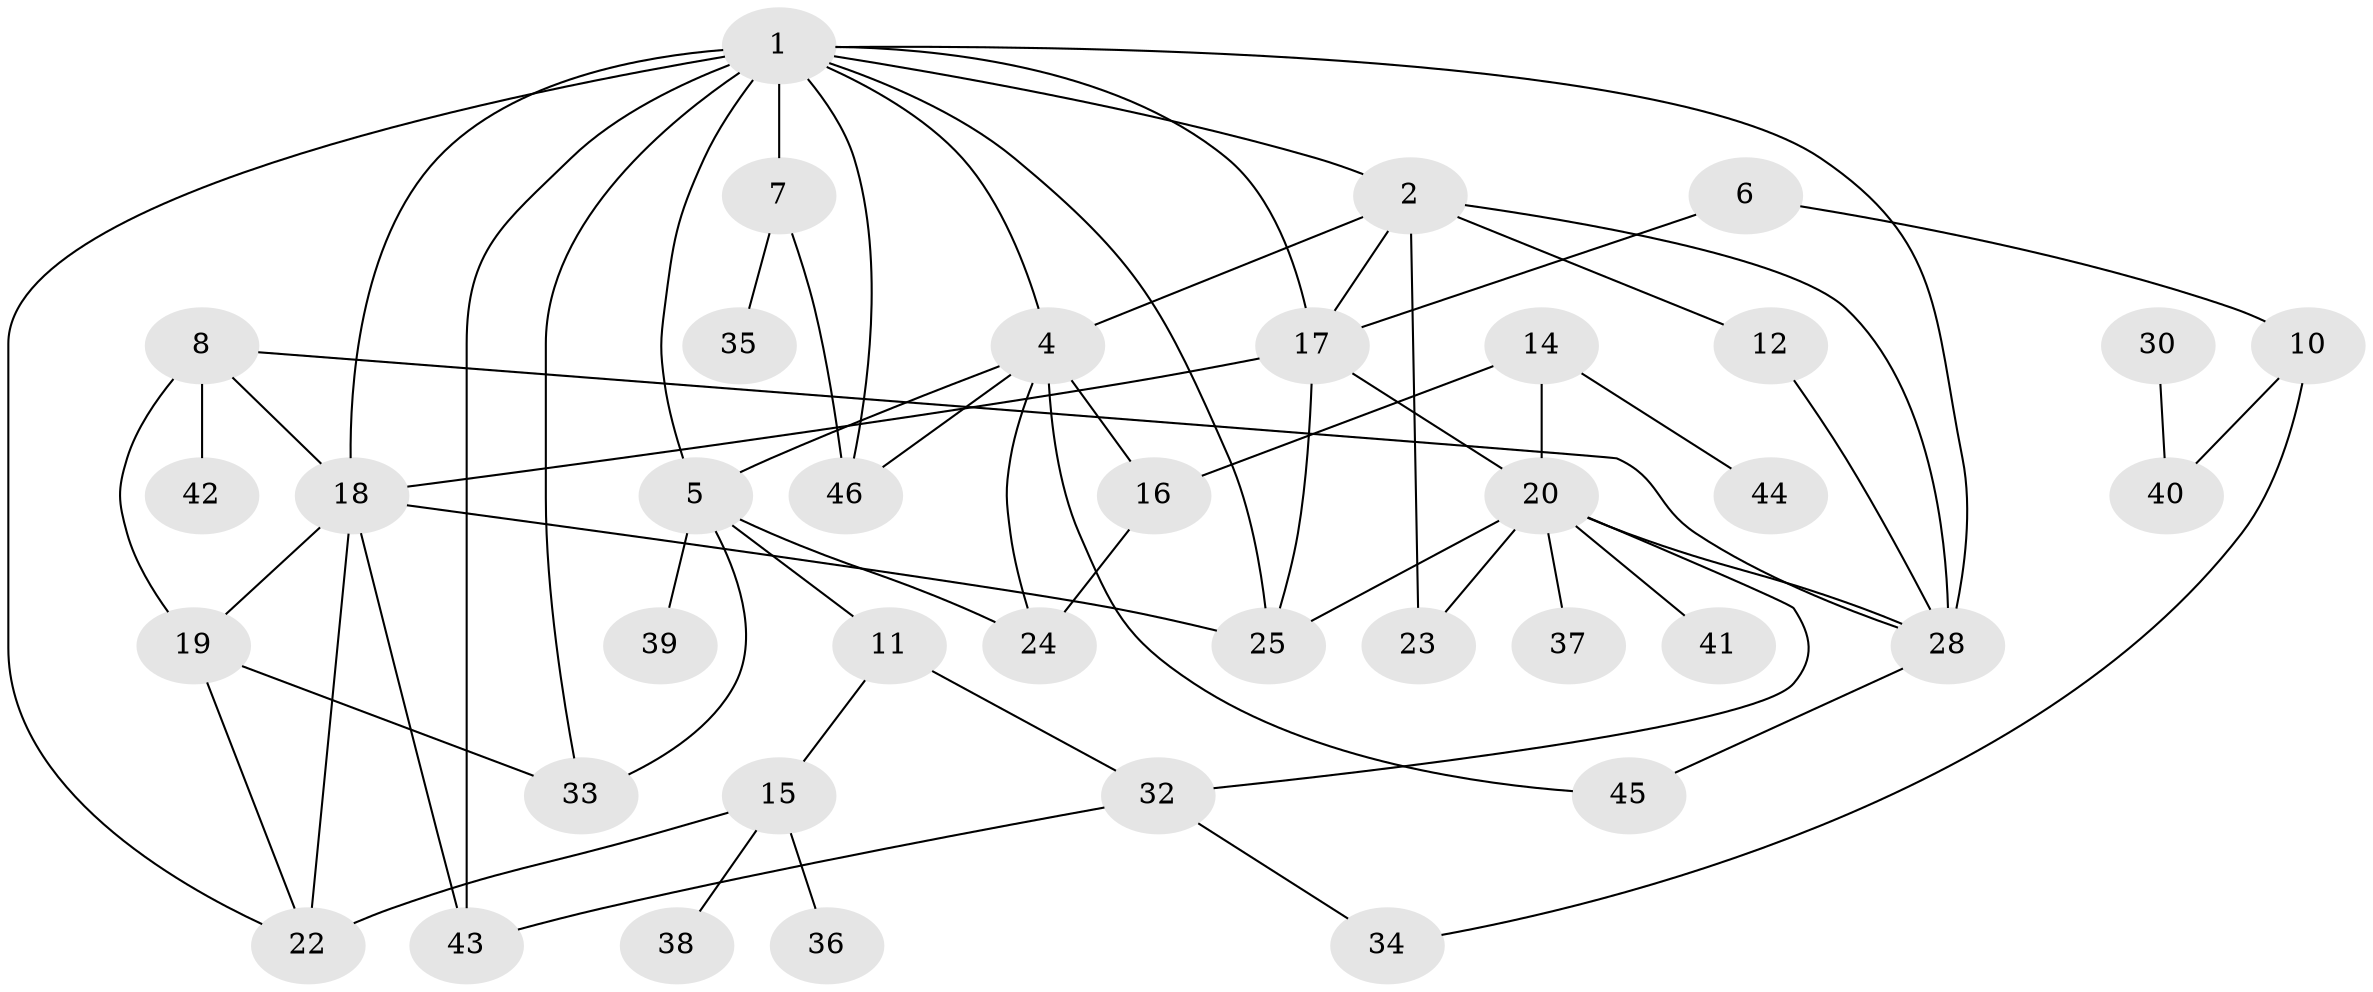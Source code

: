 // original degree distribution, {5: 0.043478260869565216, 4: 0.22826086956521738, 0: 0.06521739130434782, 3: 0.2391304347826087, 6: 0.03260869565217391, 1: 0.21739130434782608, 2: 0.17391304347826086}
// Generated by graph-tools (version 1.1) at 2025/33/03/09/25 02:33:39]
// undirected, 38 vertices, 65 edges
graph export_dot {
graph [start="1"]
  node [color=gray90,style=filled];
  1;
  2;
  4;
  5;
  6;
  7;
  8;
  10;
  11;
  12;
  14;
  15;
  16;
  17;
  18;
  19;
  20;
  22;
  23;
  24;
  25;
  28;
  30;
  32;
  33;
  34;
  35;
  36;
  37;
  38;
  39;
  40;
  41;
  42;
  43;
  44;
  45;
  46;
  1 -- 2 [weight=1.0];
  1 -- 4 [weight=1.0];
  1 -- 5 [weight=2.0];
  1 -- 7 [weight=1.0];
  1 -- 17 [weight=1.0];
  1 -- 18 [weight=1.0];
  1 -- 22 [weight=1.0];
  1 -- 25 [weight=1.0];
  1 -- 28 [weight=2.0];
  1 -- 33 [weight=1.0];
  1 -- 43 [weight=2.0];
  1 -- 46 [weight=1.0];
  2 -- 4 [weight=1.0];
  2 -- 12 [weight=1.0];
  2 -- 17 [weight=1.0];
  2 -- 23 [weight=1.0];
  2 -- 28 [weight=1.0];
  4 -- 5 [weight=1.0];
  4 -- 16 [weight=1.0];
  4 -- 24 [weight=1.0];
  4 -- 45 [weight=1.0];
  4 -- 46 [weight=1.0];
  5 -- 11 [weight=2.0];
  5 -- 24 [weight=1.0];
  5 -- 33 [weight=1.0];
  5 -- 39 [weight=1.0];
  6 -- 10 [weight=1.0];
  6 -- 17 [weight=1.0];
  7 -- 35 [weight=1.0];
  7 -- 46 [weight=1.0];
  8 -- 18 [weight=1.0];
  8 -- 19 [weight=2.0];
  8 -- 28 [weight=1.0];
  8 -- 42 [weight=1.0];
  10 -- 34 [weight=1.0];
  10 -- 40 [weight=1.0];
  11 -- 15 [weight=1.0];
  11 -- 32 [weight=1.0];
  12 -- 28 [weight=1.0];
  14 -- 16 [weight=1.0];
  14 -- 20 [weight=1.0];
  14 -- 44 [weight=1.0];
  15 -- 22 [weight=1.0];
  15 -- 36 [weight=1.0];
  15 -- 38 [weight=1.0];
  16 -- 24 [weight=1.0];
  17 -- 18 [weight=1.0];
  17 -- 20 [weight=1.0];
  17 -- 25 [weight=1.0];
  18 -- 19 [weight=1.0];
  18 -- 22 [weight=3.0];
  18 -- 25 [weight=1.0];
  18 -- 43 [weight=2.0];
  19 -- 22 [weight=1.0];
  19 -- 33 [weight=1.0];
  20 -- 23 [weight=1.0];
  20 -- 25 [weight=1.0];
  20 -- 28 [weight=1.0];
  20 -- 32 [weight=1.0];
  20 -- 37 [weight=1.0];
  20 -- 41 [weight=1.0];
  28 -- 45 [weight=1.0];
  30 -- 40 [weight=1.0];
  32 -- 34 [weight=1.0];
  32 -- 43 [weight=1.0];
}
